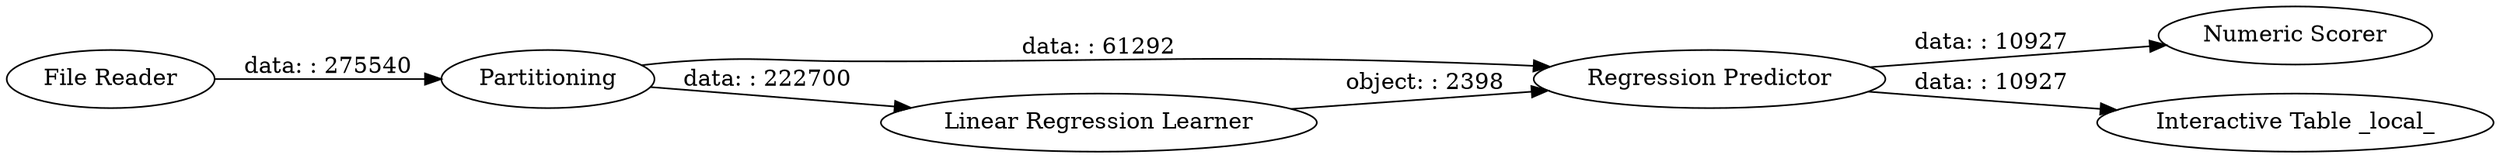 digraph {
	"-3041649838818003823_1" [label="File Reader"]
	"-3041649838818003823_36" [label="Numeric Scorer"]
	"-3041649838818003823_9" [label="Interactive Table _local_"]
	"-3041649838818003823_19" [label="Regression Predictor"]
	"-3041649838818003823_2" [label=Partitioning]
	"-3041649838818003823_17" [label="Linear Regression Learner"]
	"-3041649838818003823_1" -> "-3041649838818003823_2" [label="data: : 275540"]
	"-3041649838818003823_2" -> "-3041649838818003823_19" [label="data: : 61292"]
	"-3041649838818003823_17" -> "-3041649838818003823_19" [label="object: : 2398"]
	"-3041649838818003823_19" -> "-3041649838818003823_9" [label="data: : 10927"]
	"-3041649838818003823_2" -> "-3041649838818003823_17" [label="data: : 222700"]
	"-3041649838818003823_19" -> "-3041649838818003823_36" [label="data: : 10927"]
	rankdir=LR
}
